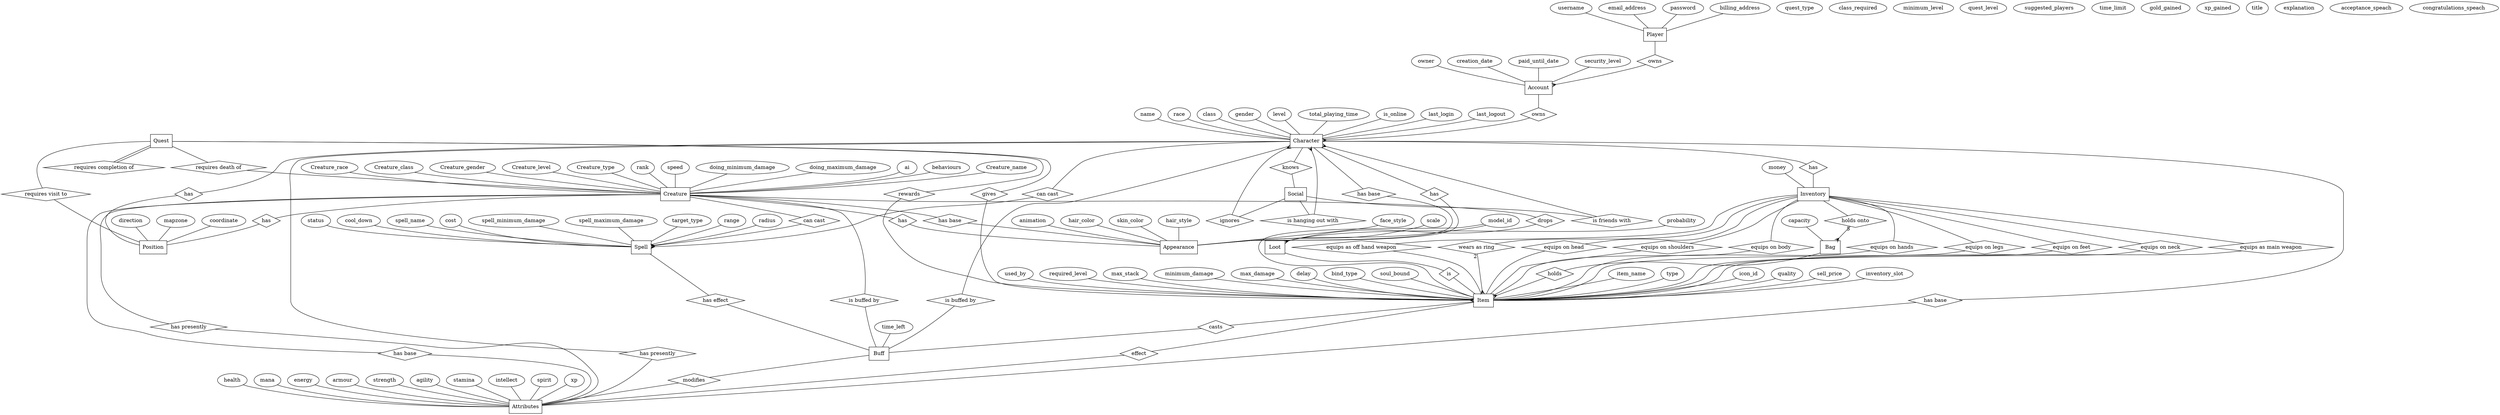 digraph ERDiagram  {
  splines = true
  

  // Top Level objects
  node [shape=box]
    Player
    Account
    Character
    Position
    Attributes
    Appearance
    Inventory
    Bag
    Item
    Spell
    Buff
    Social
    Creature
    Quest
    Loot

  // Player
  subgraph Player {
    node [shape=ellipse]

      username        -> Player [ arrowhead="none" ]
      email_address   -> Player [ arrowhead="none" ]
      password        -> Player [ arrowhead="none" ]
      billing_address -> Player [ arrowhead="none" ]

    node [shape=diamond, label="owns"]
    
      Player              -> Player_owns_Account [ arrowhead="none" ]
      Player_owns_Account -> Account             [ arrowhead="crow" ]
  }

  // Account
  subgraph Account {
    node [shape=ellipse]
      
      owner           -> Account [ arrowhead="none"]
      creation_date   -> Account [ arrowhead="none"]
      paid_until_date -> Account [ arrowhead="none"]
      security_level  -> Account [ arrowhead="none"]
    
    node [shape=diamond, label="owns"]
      Account                -> Account_owns_character [ arrowhead="none" ]
      Account_owns_character -> Character              [ arrowhead="crow" ]
  }

  // Character
  subgraph Character {
    node [shape=ellipse]

      name               -> Character [ arrowhead="none" ]
      race               -> Character [ arrowhead="none" ]
      class              -> Character [ arrowhead="none" ]
      gender             -> Character [ arrowhead="none" ]
      level              -> Character [ arrowhead="none" ]
      total_playing_time -> Character [ arrowhead="none" ]
      is_online          -> Character [ arrowhead="none" ]
      last_login         -> Character [ arrowhead="none" ]
      last_logout        -> Character [ arrowhead="none" ]

      node [shape=diamond, label="has"]
        Character -> Character_has_Position [arrowhead="none"]
        Character_has_Position -> Position [arrowhead="none"]

      node [shape=diamond, label="has base"]
        Character -> Character_has_Attributes [arrowhead="none"]
        Character_has_Attributes ->  Attributes [arrowhead="none"]
 
      node [shape=diamond, label="has presently"]
        Character -> Character_has_presently_Attributes [arrowhead="none"]
        Character_has_presently_Attributes ->  Attributes [arrowhead="none"]

      node [shape=diamond, label="has base"]
        Character -> Character_has_base_Appearance [arrowhead="none"]
        Character_has_base_Appearance ->  Appearance [arrowhead="none"]

      node [shape=diamond, label="has"]
        Character -> Character_has_currently_Appearance [arrowhead="none"]
        Character_has_currently_Appearance ->  Appearance [arrowhead="none"]

      node [shape=diamond, label="has"]
        Character -> Character_holds_Inventory  [arrowhead="none"]
        Character_holds_Inventory  ->  Inventory  [arrowhead="none"]

      node [shape=diamond, label="can cast"]
        Character -> Character_can_cast_Spell [ arrowhead="none" ]
        Character_can_cast_Spell -> Spell [ arrowhead="crow" ]

      node [shape=diamond, label="is buffed by"]
        Character -> Character_is_buffed_by_Buff   [ arrowhead="none" ]
        Character_is_buffed_by_Buff   -> Buff   [ arrowhead="none" ]

      node [shape=diamond, label="knows"]
        Character -> Character_knows_Social [ arrowhead="none" ]
        Character_knows_Social -> Social [ arrowhead="none" ]


  }

  // Position
  subgraph Position {
    node [shape=ellipse]

      coordinate -> Position [ arrowhead="none"]
      direction  -> Position [ arrowhead="none"]
      mapzone    -> Position [ arrowhead="none"]
  }

  // Attributes
  subgraph Attributes {
    node [shape=ellipse]

      health    -> Attributes [ arrowhead="none"]
      mana      -> Attributes [ arrowhead="none"]
      energy    -> Attributes [ arrowhead="none"]
      armour    -> Attributes [ arrowhead="none"]
      strength  -> Attributes [ arrowhead="none"]
      agility   -> Attributes [ arrowhead="none"]
      stamina   -> Attributes [ arrowhead="none"]
      intellect -> Attributes [ arrowhead="none"]
      spirit    -> Attributes [ arrowhead="none"]
      xp        -> Attributes [ arrowhead="none"]
  }

  // Appearance
  subgraph Appearance {
    node [shape=ellipse]

      scale      -> Appearance [ arrowhead="none"]
      model_id   -> Appearance [ arrowhead="none"]
      animation  -> Appearance [ arrowhead="none"]
      hair_color -> Appearance [ arrowhead="none"]
      skin_color -> Appearance [ arrowhead="none"]
      hair_style -> Appearance [ arrowhead="none"]
      face_style -> Appearance [ arrowhead="none"]
  }

  // Inventory
  subgraph Inventory {
    node [shape=ellipse]

      money -> Inventory  [ arrowhead="none"]

    node [shape=diamond, label="equips on head"]
      Inventory -> Inventory_equips_on_head_Item [ arrowhead="none" ]
      Inventory_equips_on_head_Item -> Item [ arrowhead="none" ]

    node [shape=diamond, label="equips on shoulders"]
      Inventory -> Inventory_equips_on_shoulders_Item [ arrowhead="none" ]
      Inventory_equips_on_shoulders_Item -> Item [ arrowhead="none" ]

    node [shape=diamond, label="equips on body"] 
      Inventory ->  Inventory_equips_on_body_Item [ arrowhead="none" ]
      Inventory_equips_on_body_Item -> Item [ arrowhead="none" ] 

    node [shape=diamond, label="equips on hands"]
      Inventory -> Inventory_equips_on_hands_Item [ arrowhead="none" ]
      Inventory_equips_on_hands_Item -> Item [ arrowhead="none" ]

    node [shape=diamond, label="equips on legs"]
      Inventory -> Inventory_equips_on_legs_Item [ arrowhead="none" ]
      Inventory_equips_on_legs_Item -> Item [ arrowhead="none" ]

    node [shape=diamond, label="equips on feet"]
      Inventory -> Inventory_equips_on_feet_Item [ arrowhead="none" ]
      Inventory_equips_on_feet_Item -> Item [ arrowhead="none" ]

    node [shape=diamond, label="equips on neck"]
      Inventory -> Inventory_equips_on_neck_Item [ arrowhead="none" ]
      Inventory_equips_on_neck_Item -> Item [ arrowhead="none" ]

    node [shape=diamond, label="equips as main weapon"]
      Inventory -> Inventory_equips_as_main_weapon_Item [ arrowhead="none" ]
      Inventory_equips_as_main_weapon_Item -> Item [ arrowhead="none" ]

    node [shape=diamond, label="equips as off hand weapon"]
      Inventory -> Inventory_equips_as_off_hand_weapon_Item [ arrowhead="none" ]
      Inventory_equips_as_off_hand_weapon_Item -> Item [ arrowhead="none" ]

    node [shape=diamond, label="wears as ring"]
      Inventory -> Inventory_wears_as_ring_Item [ arrowhead="none" ]
      Inventory_wears_as_ring_Item -> Item [ arrowhead="crow", taillabel="2" ]

    node [shape=diamond, label="holds onto"]
      Inventory -> Inventory_holds_onto_Bag [ arrowhead="none" ]
      Inventory_holds_onto_Bag -> Bag [ arrowhead="crow", taillabel="5" ]

  }

  // Bag
  subgraph Bag {
    node [shape=ellipse]

      capacity -> Bag [ arrowhead="none"]

    node [shape=diamond, label="holds"]

      Bag           -> Bag_hold_Item [ arrowhead="none"]
      Bag_hold_Item -> Item          [ arrowhead="crow"]

  }

  // Spell
  subgraph Spell {

    node [shape=ellipse]

      spell_name           -> Spell  [ arrowhead="none"]
      cost                 -> Spell  [ arrowhead="none"]
      spell_minimum_damage -> Spell  [ arrowhead="none"]
      spell_maximum_damage -> Spell  [ arrowhead="none"]
      target_type          -> Spell  [ arrowhead="none"]
      range                -> Spell  [ arrowhead="none"]
      radius               -> Spell  [ arrowhead="none"]
      status               -> Spell  [ arrowhead="none"]
      cool_down            -> Spell  [ arrowhead="none"]

    node [shape=diamond, label="has effect"]
      Spell -> Spell_has_effect_Buff [ arrowhead="none" ]
      Spell_has_effect_Buff -> Buff [ arrowhead="none" ]
  }

  // Buff
  subgraph Buff {

    node [shape=ellipse]
      time_left -> Buff  [ arrowhead="none"]

    node [shape=diamond, label="modifies"]
      Buff -> Buff_modifies_Attributes [ arrowhead="none" ]
      Buff_modifies_Attributes -> Attributes [ arrowhead="none" ]


  }

  // Social
  subgraph Social {

    node [shape=diamond, label="is friends with"]
      Social -> Social_is_friends_with_Character [ arrowhead="none" ]
      Social_is_friends_with_Character -> Character [ arrowhead="crow" ]

    node [shape=diamond, label="ignores"]
      Social -> Social_ignores_Character [ arrowhead="none" ]
      Social_ignores_Character -> Character [ arrowhead="crow" ]

    node [shape=diamond, label="is hanging out with"]
      Social -> Social_is_hanging_out_with_Character [ arrowhead="none" ]
      Social_is_hanging_out_with_Character -> Character [ arrowhead="crow" ]
  }

  // Item
  subgraph Item {

    node [shape=ellipse]

      item_name      -> Item [ arrowhead="none"]
      type           -> Item [ arrowhead="none"]
      icon_id        -> Item [ arrowhead="none"]
      model_id       -> Item [ arrowhead="none"]
      quality        -> Item [ arrowhead="none"]
      sell_price     -> Item [ arrowhead="none"]
      inventory_slot -> Item [ arrowhead="none"]
      used_by        -> Item [ arrowhead="none"]
      required_level -> Item [ arrowhead="none"]
      max_stack      -> Item [ arrowhead="none"]
      minimum_damage -> Item [ arrowhead="none"]
      max_damage     -> Item [ arrowhead="none"]
      delay          -> Item [ arrowhead="none"]
      bind_type      -> Item [ arrowhead="none"]
      soul_bound     -> Item [ arrowhead="none"]

    node [shape=diamond, label="casts"]
      Item -> Item_casts_Buff [ arrowhead="none" ]
      Item_casts_Buff -> Buff [ arrowhead="none" ]

    node [shape=diamond, label="effect"]
      Item -> Item_effect_Attributes [ arrowhead="none" ]
      Item_effect_Attributes -> Attributes [ arrowhead="none" ]
  }

  // Creature
  subgraph Creature {
    node [shape=ellipse]

      Creature_name        -> Creature [ arrowhead="none"]
      Creature_race        -> Creature [ arrowhead="none"]
      Creature_class       -> Creature [ arrowhead="none"]
      Creature_gender      -> Creature [ arrowhead="none"]
      Creature_level       -> Creature [ arrowhead="none"]
      Creature_type        -> Creature [ arrowhead="none"]
      rank                 -> Creature [ arrowhead="none"]
      speed                -> Creature [ arrowhead="none"]
      doing_minimum_damage -> Creature [ arrowhead="none"]
      doing_maximum_damage -> Creature [ arrowhead="none"]
      ai                   -> Creature [ arrowhead="none"]
      behaviours           -> Creature [ arrowhead="none"]

      node [shape=diamond, label="has"]
        Creature -> Creature_has_Position [arrowhead="none"]
        Creature_has_Position -> Position [arrowhead="none"]

      node [shape=diamond, label="has base"]
        Creature -> Creature_has_Attributes [arrowhead="none"]
        Creature_has_Attributes ->  Attributes [arrowhead="none"]
 
      node [shape=diamond, label="has presently"]
        Creature -> Creature_has_presently_Attributes [arrowhead="none"]
        Creature_has_presently_Attributes ->  Attributes [arrowhead="none"]

      node [shape=diamond, label="has base"]
        Creature -> Creature_has_base_Appearance [arrowhead="none"]
        Creature_has_base_Appearance ->  Appearance [arrowhead="none"]

      node [shape=diamond, label="has"]
        Creature -> Creature_has_currently_Appearance [arrowhead="none"]
        Creature_has_currently_Appearance ->  Appearance [arrowhead="none"]

      node [shape=diamond, label="can cast"]
        Creature -> Creature_can_cast_Spell [ arrowhead="none" ]
        Creature_can_cast_Spell -> Spell [ arrowhead="crow" ]

      node [shape=diamond, label="is buffed by"]
        Creature -> Creature_is_buffed_by_Buff   [ arrowhead="none" ]
        Creature_is_buffed_by_Buff   -> Buff   [ arrowhead="none" ]

      node [shape=diamond, label="drops"]
        Creature -> Creature_drops_Loot [ arrowhead="none" ]
        Creature_drops_Loot -> Loot [ arrowhead="crow" ]
  }

  // Loot
  subgraph Loot {
    node [shape=ellipse]
      probability -> Loot  [ arrowhead="none"]

    node [shape=diamond, label="is"]
      Loot -> Loot_is_Item [ arrowhead="none" ]
      Loot_is_Item -> Item [ arrowhead="none" ]
  }

  // Quest
  subgraph Quest {

    node [shape=ellipse]
      quest_type
      class_required
      minimum_level
      quest_level
      suggested_players
      time_limit
      gold_gained
      xp_gained
      title
      explanation
      acceptance_speach
      congratulations_speach


    node [shape=diamond, label="gives"]
      Quest -> Quest_gives_Item [ arrowhead="none" ]
      Quest_gives_Item -> Item [arrowhead="crow" ]

    node [shape=diamond, label="rewards"]
      Quest -> Quest_rewards_Item [ arrowhead="none" ]
      Quest_rewards_Item -> Item [arrowhead="crow" ]

    node [shape=diamond, label="requires visit to"]
      Quest -> Quest_requires_visit_to_Position [ arrowhead="none" ]
      Quest_requires_visit_to_Position -> Position [arrowhead="none" ]

    node [shape=diamond, label="requires death of"]
      Quest -> Quest_requires_death_of_Creature [ arrowhead="none" ]
      Quest_requires_death_of_Creature -> Creature [arrowhead="none" ]

    node [shape=diamond, label="requires completion of"]
      Quest -> Quest_requires_completion_of_Quest [ arrowhead="none" ]
      Quest_requires_completion_of_Quest -> Quest [arrowhead="none" ]

  }


}


